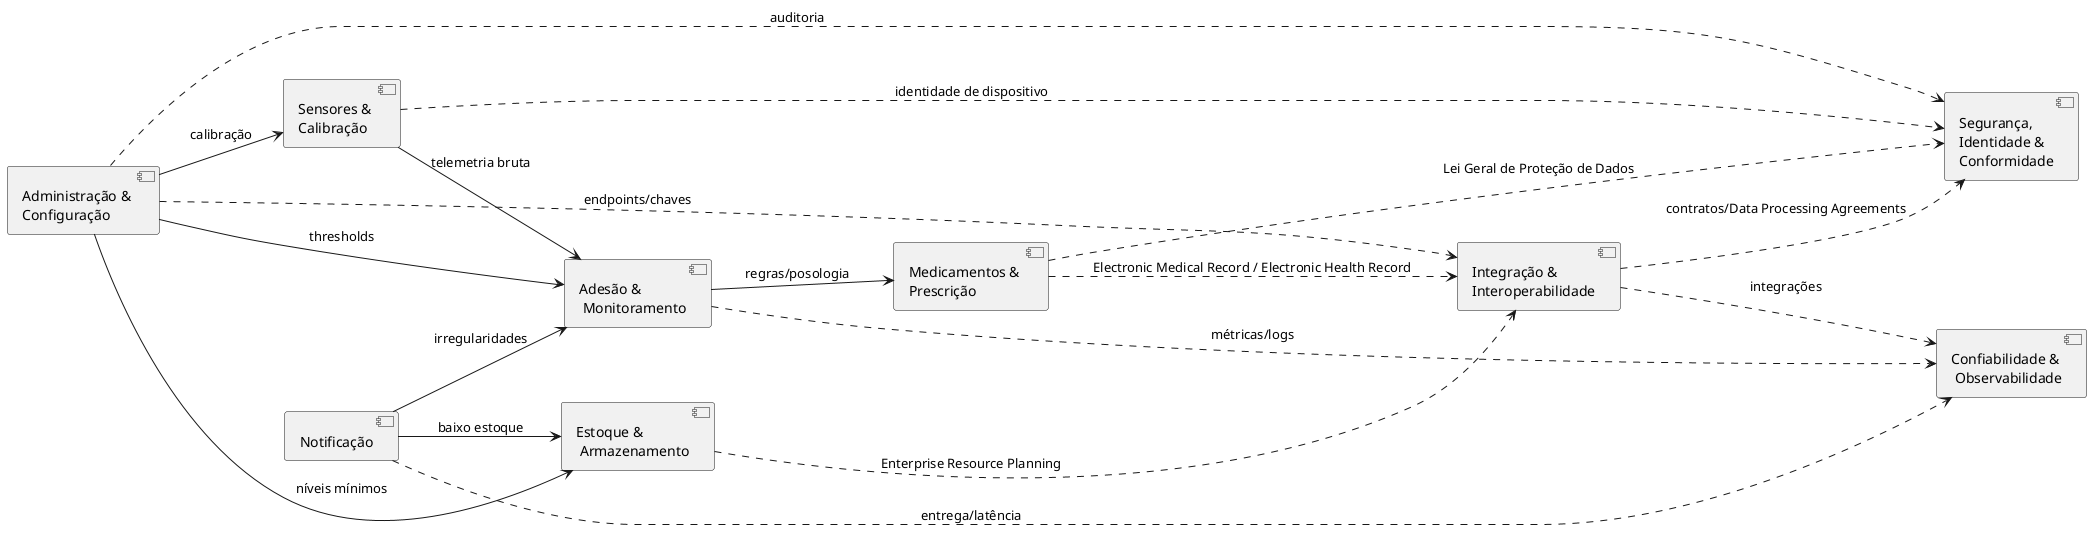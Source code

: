 @startuml componentes-smartmed

left to right direction
'skinparam linetype ortho

' =========================
' Componentes
' =========================
component "Notificação"                                   as C_Notificacao
component "Adesão &\n Monitoramento"                       as C_AdesaoMonitoramento
component "Medicamentos & \nPrescrição"                    as C_MedicamentosPrescricao
component "Estoque &\n Armazenamento"                      as C_EstoqueArmazenamento
component "Administração & \nConfiguração"                 as C_AdminConfiguracao
component "Sensores & \nCalibração"                        as C_SensoresCalibracao
component "Segurança, \nIdentidade & \nConformidade"         as C_SegurancaIdentidadeConformidade
component "Integração & \nInteroperabilidade"              as C_IntegracaoInteroperabilidade
component "Confiabilidade &\n Observabilidade" as C_ConfiabilidadeObservabilidade

' =========================
' Relações (mantendo semântica; condensadas)
' =========================

' 1) Fluxos funcionais principais (colaboração → linha cheia)
C_SensoresCalibracao        --> C_AdesaoMonitoramento           : telemetria bruta
C_AdesaoMonitoramento       --> C_MedicamentosPrescricao        : regras/posologia
C_Notificacao               --> C_AdesaoMonitoramento           : irregularidades
C_Notificacao               --> C_EstoqueArmazenamento          : baixo estoque

' 2) Administração/Configuração (negócio → linha cheia)
C_AdminConfiguracao         --> C_AdesaoMonitoramento           : thresholds
C_AdminConfiguracao         --> C_EstoqueArmazenamento          : níveis mínimos
C_AdminConfiguracao         --> C_SensoresCalibracao            : calibração

' 3) Integrações externas (dependência → seta tracejada)
C_MedicamentosPrescricao    ..> C_IntegracaoInteroperabilidade  : Electronic Medical Record / Electronic Health Record
C_EstoqueArmazenamento      ..> C_IntegracaoInteroperabilidade  : Enterprise Resource Planning
C_AdminConfiguracao         ..> C_IntegracaoInteroperabilidade  : endpoints/chaves

' 4) Cross-cutting: Segurança/Identidade/LGPD (dependência → seta tracejada)
C_MedicamentosPrescricao    ..> C_SegurancaIdentidadeConformidade : Lei Geral de Proteção de Dados
C_SensoresCalibracao        ..> C_SegurancaIdentidadeConformidade : identidade de dispositivo
C_IntegracaoInteroperabilidade ..> C_SegurancaIdentidadeConformidade : contratos/Data Processing Agreements
C_AdminConfiguracao         ..> C_SegurancaIdentidadeConformidade : auditoria

' 5) Operações/Observabilidade (dependência → seta tracejada)
C_AdesaoMonitoramento       ..> C_ConfiabilidadeObservabilidade : métricas/logs
C_Notificacao               ..> C_ConfiabilidadeObservabilidade : entrega/latência
C_IntegracaoInteroperabilidade ..> C_ConfiabilidadeObservabilidade : integrações

@enduml
